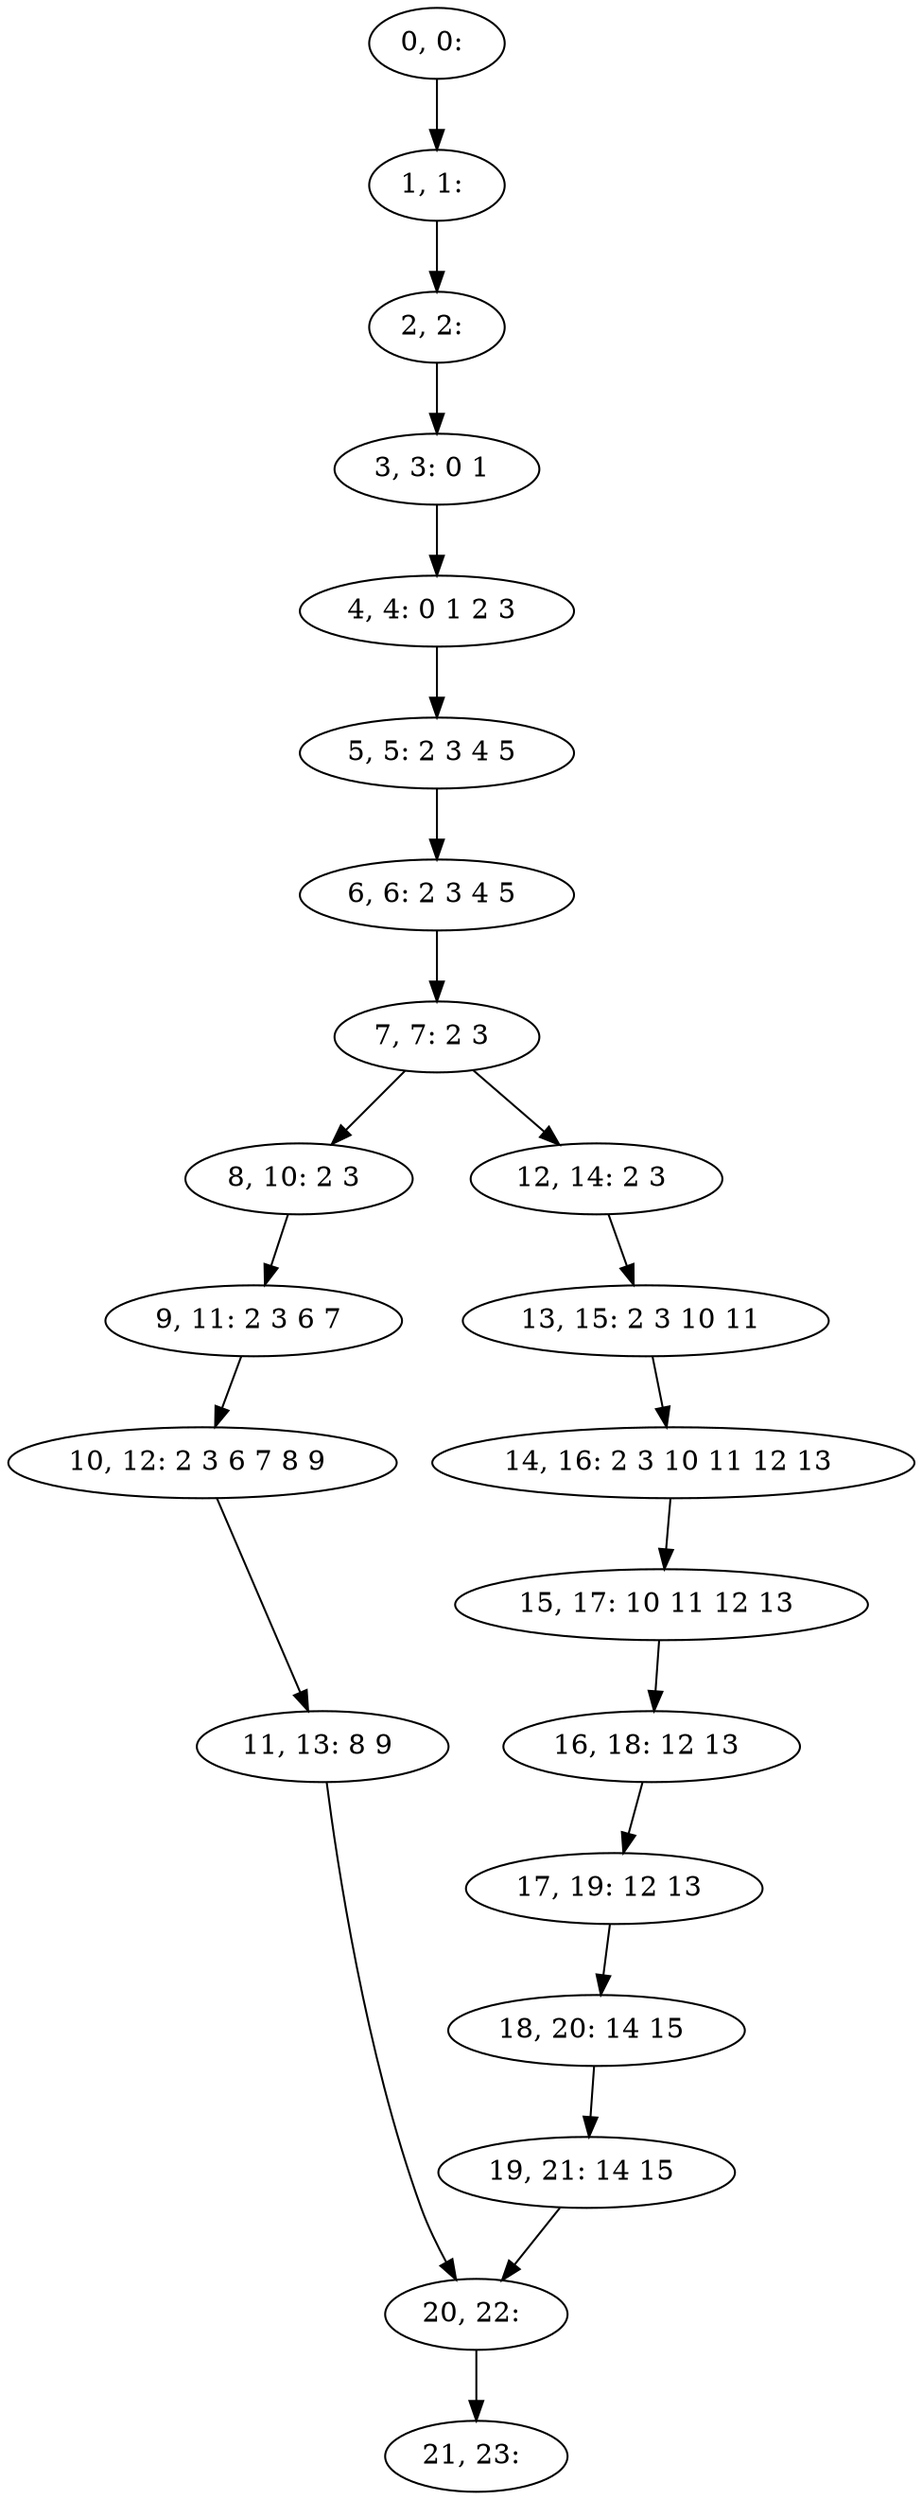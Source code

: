 digraph G {
0[label="0, 0: "];
1[label="1, 1: "];
2[label="2, 2: "];
3[label="3, 3: 0 1 "];
4[label="4, 4: 0 1 2 3 "];
5[label="5, 5: 2 3 4 5 "];
6[label="6, 6: 2 3 4 5 "];
7[label="7, 7: 2 3 "];
8[label="8, 10: 2 3 "];
9[label="9, 11: 2 3 6 7 "];
10[label="10, 12: 2 3 6 7 8 9 "];
11[label="11, 13: 8 9 "];
12[label="12, 14: 2 3 "];
13[label="13, 15: 2 3 10 11 "];
14[label="14, 16: 2 3 10 11 12 13 "];
15[label="15, 17: 10 11 12 13 "];
16[label="16, 18: 12 13 "];
17[label="17, 19: 12 13 "];
18[label="18, 20: 14 15 "];
19[label="19, 21: 14 15 "];
20[label="20, 22: "];
21[label="21, 23: "];
0->1 ;
1->2 ;
2->3 ;
3->4 ;
4->5 ;
5->6 ;
6->7 ;
7->8 ;
7->12 ;
8->9 ;
9->10 ;
10->11 ;
11->20 ;
12->13 ;
13->14 ;
14->15 ;
15->16 ;
16->17 ;
17->18 ;
18->19 ;
19->20 ;
20->21 ;
}
